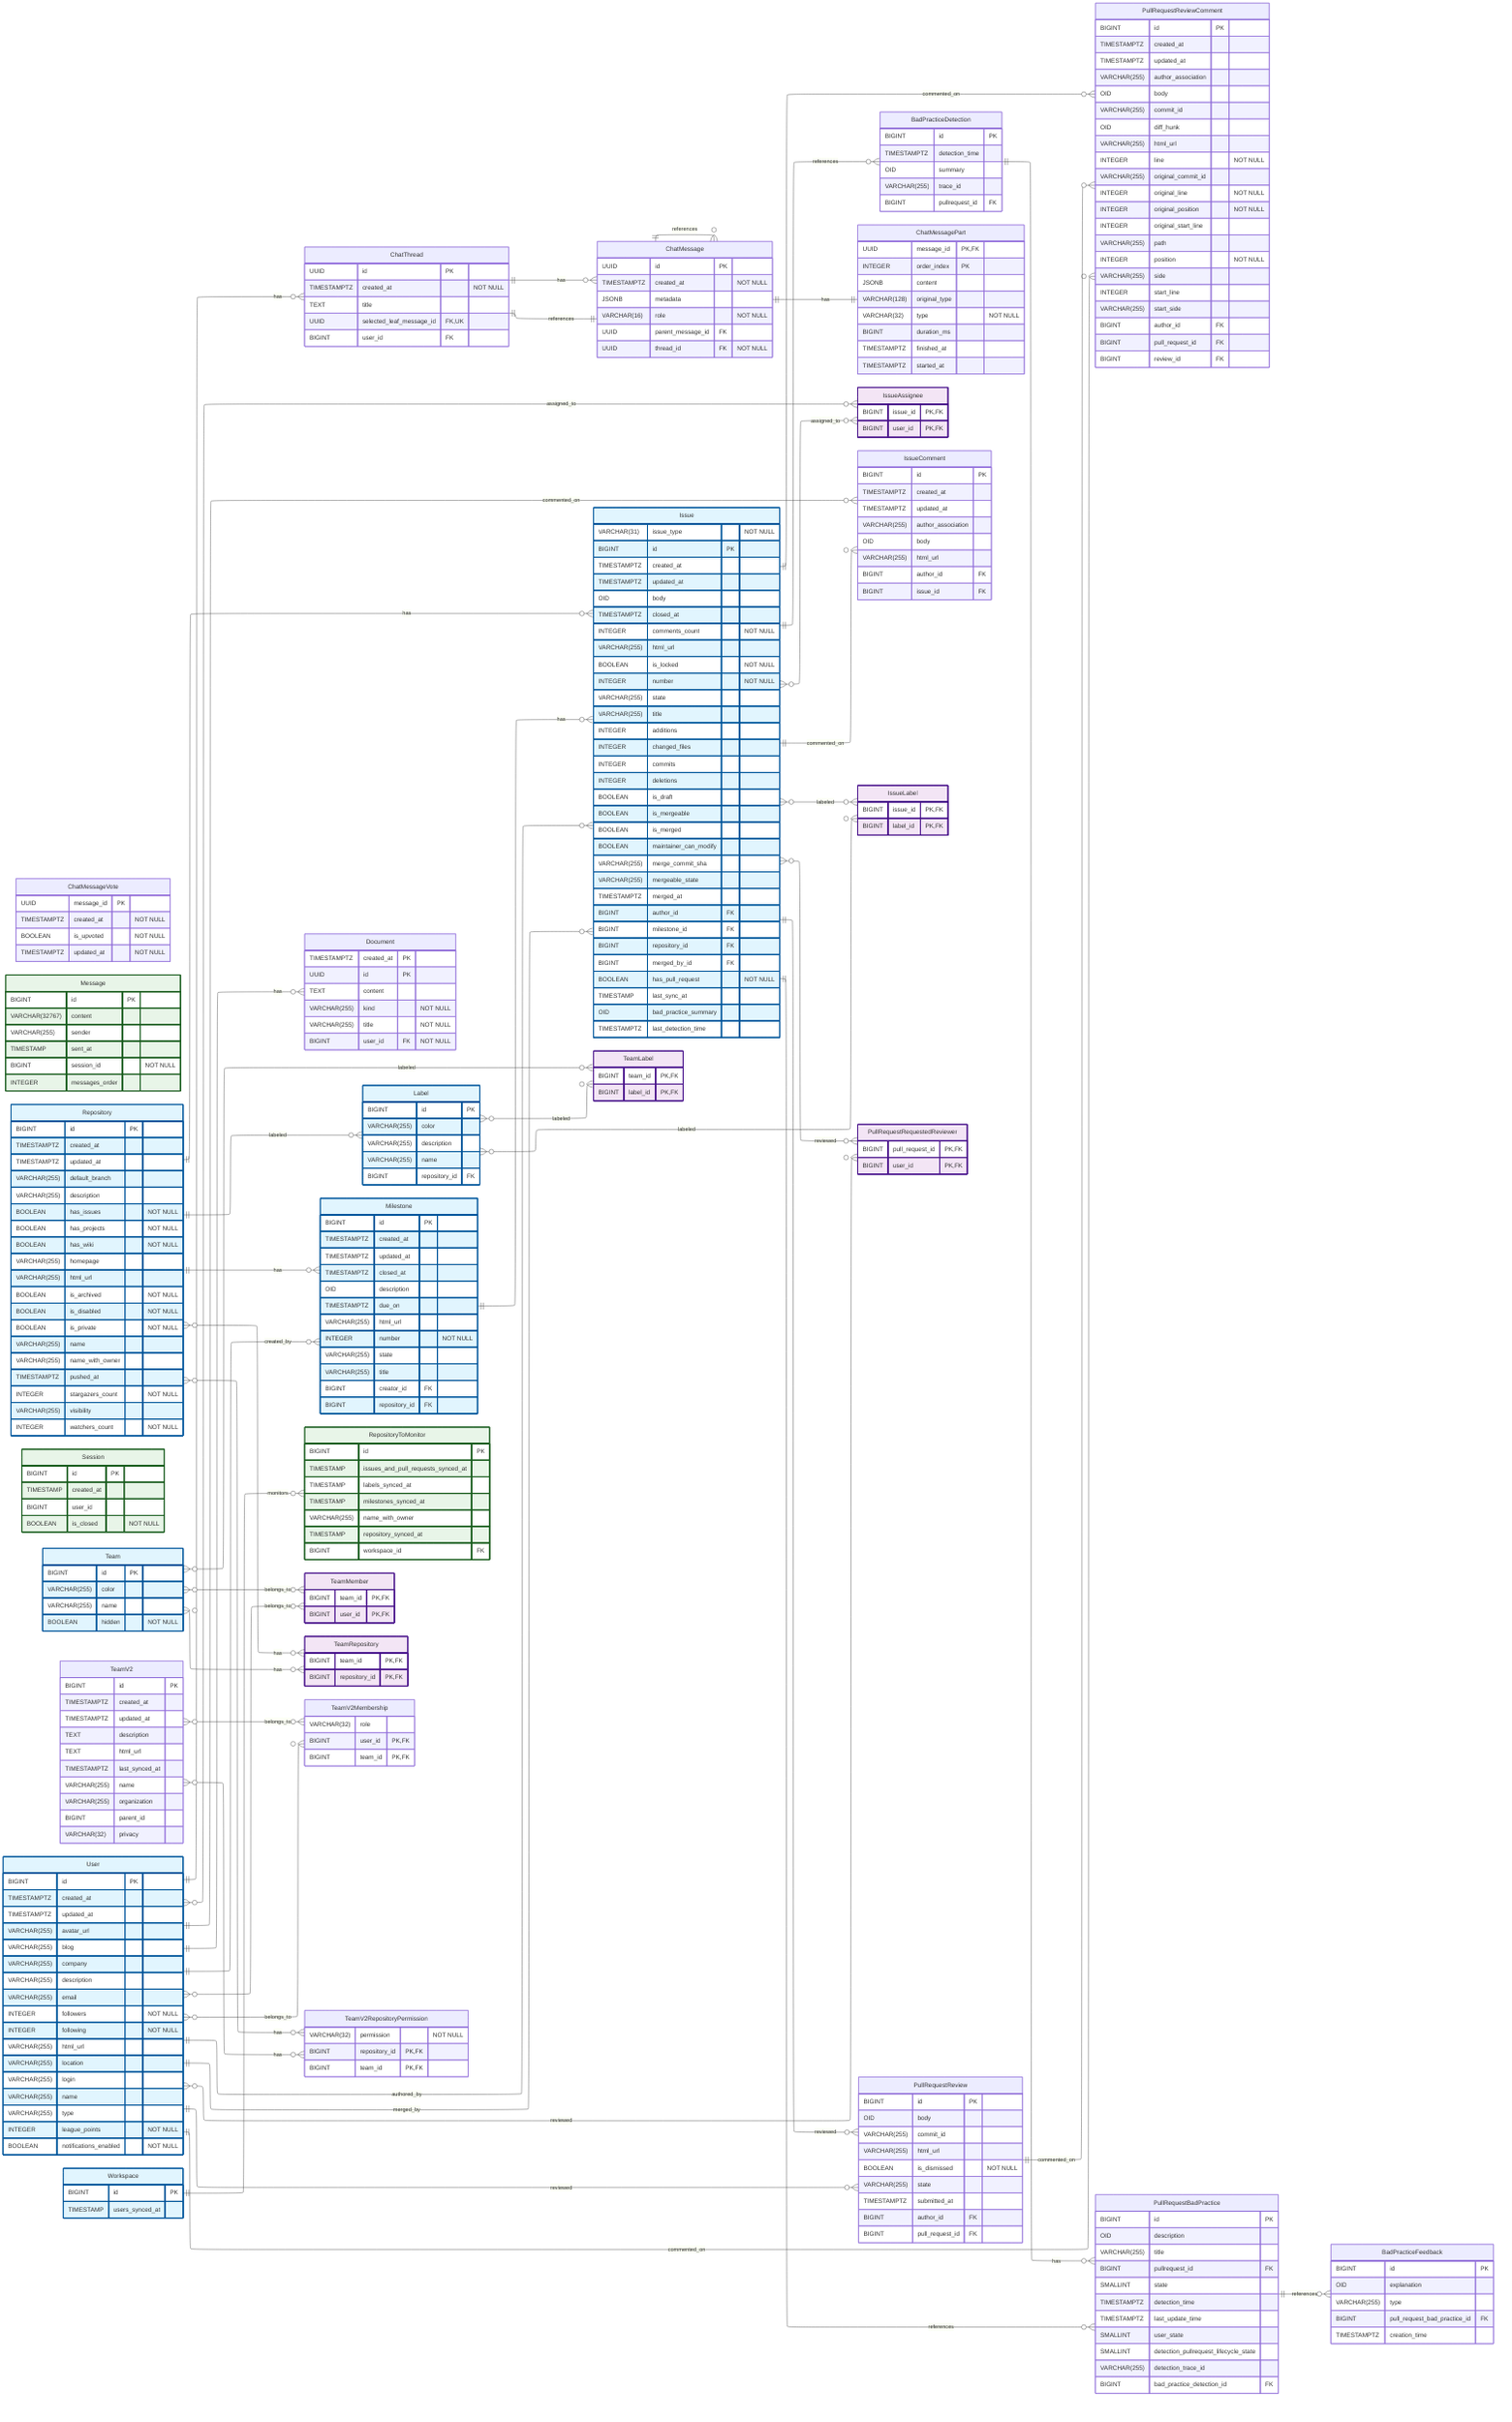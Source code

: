---
config:
    layout: elk
---
erDiagram
    %% Generated automatically from PostgreSQL database schema
    %% using scripts/generate_mermaid_erd.py
    %% To regenerate: npm run db:erd:generate

    direction LR

    BadPracticeDetection {
        BIGINT id PK
        TIMESTAMPTZ detection_time
        OID summary
        VARCHAR(255) trace_id
        BIGINT pullrequest_id FK
    }

    BadPracticeFeedback {
        BIGINT id PK
        OID explanation
        VARCHAR(255) type
        BIGINT pull_request_bad_practice_id FK
        TIMESTAMPTZ creation_time
    }

    ChatMessage {
        UUID id PK
        TIMESTAMPTZ created_at "NOT NULL"
        JSONB metadata
        VARCHAR(16) role "NOT NULL"
        UUID parent_message_id FK
        UUID thread_id FK "NOT NULL"
    }

    ChatMessagePart {
        UUID message_id PK,FK
        INTEGER order_index PK
        JSONB content
        VARCHAR(128) original_type
        VARCHAR(32) type "NOT NULL"
        BIGINT duration_ms
        TIMESTAMPTZ finished_at
        TIMESTAMPTZ started_at
    }

    ChatMessageVote {
        UUID message_id PK
        TIMESTAMPTZ created_at "NOT NULL"
        BOOLEAN is_upvoted "NOT NULL"
        TIMESTAMPTZ updated_at "NOT NULL"
    }

    ChatThread {
        UUID id PK
        TIMESTAMPTZ created_at "NOT NULL"
        TEXT title
        UUID selected_leaf_message_id FK,UK
        BIGINT user_id FK
    }

    Document {
        TIMESTAMPTZ created_at PK
        UUID id PK
        TEXT content
        VARCHAR(255) kind "NOT NULL"
        VARCHAR(255) title "NOT NULL"
        BIGINT user_id FK "NOT NULL"
    }

    Issue {
        VARCHAR(31) issue_type "NOT NULL"
        BIGINT id PK
        TIMESTAMPTZ created_at
        TIMESTAMPTZ updated_at
        OID body
        TIMESTAMPTZ closed_at
        INTEGER comments_count "NOT NULL"
        VARCHAR(255) html_url
        BOOLEAN is_locked "NOT NULL"
        INTEGER number "NOT NULL"
        VARCHAR(255) state
        VARCHAR(255) title
        INTEGER additions
        INTEGER changed_files
        INTEGER commits
        INTEGER deletions
        BOOLEAN is_draft
        BOOLEAN is_mergeable
        BOOLEAN is_merged
        BOOLEAN maintainer_can_modify
        VARCHAR(255) merge_commit_sha
        VARCHAR(255) mergeable_state
        TIMESTAMPTZ merged_at
        BIGINT author_id FK
        BIGINT milestone_id FK
        BIGINT repository_id FK
        BIGINT merged_by_id FK
        BOOLEAN has_pull_request "NOT NULL"
        TIMESTAMP last_sync_at
        OID bad_practice_summary
        TIMESTAMPTZ last_detection_time
    }

    IssueAssignee {
        BIGINT issue_id PK,FK
        BIGINT user_id PK,FK
    }

    IssueComment {
        BIGINT id PK
        TIMESTAMPTZ created_at
        TIMESTAMPTZ updated_at
        VARCHAR(255) author_association
        OID body
        VARCHAR(255) html_url
        BIGINT author_id FK
        BIGINT issue_id FK
    }

    IssueLabel {
        BIGINT issue_id PK,FK
        BIGINT label_id PK,FK
    }

    Label {
        BIGINT id PK
        VARCHAR(255) color
        VARCHAR(255) description
        VARCHAR(255) name
        BIGINT repository_id FK
    }

    Message {
        BIGINT id PK
        VARCHAR(32767) content
        VARCHAR(255) sender
        TIMESTAMP sent_at
        BIGINT session_id "NOT NULL"
        INTEGER messages_order
    }

    Milestone {
        BIGINT id PK
        TIMESTAMPTZ created_at
        TIMESTAMPTZ updated_at
        TIMESTAMPTZ closed_at
        OID description
        TIMESTAMPTZ due_on
        VARCHAR(255) html_url
        INTEGER number "NOT NULL"
        VARCHAR(255) state
        VARCHAR(255) title
        BIGINT creator_id FK
        BIGINT repository_id FK
    }

    PullRequestRequestedReviewer {
        BIGINT pull_request_id PK,FK
        BIGINT user_id PK,FK
    }

    PullRequestReview {
        BIGINT id PK
        OID body
        VARCHAR(255) commit_id
        VARCHAR(255) html_url
        BOOLEAN is_dismissed "NOT NULL"
        VARCHAR(255) state
        TIMESTAMPTZ submitted_at
        BIGINT author_id FK
        BIGINT pull_request_id FK
    }

    PullRequestReviewComment {
        BIGINT id PK
        TIMESTAMPTZ created_at
        TIMESTAMPTZ updated_at
        VARCHAR(255) author_association
        OID body
        VARCHAR(255) commit_id
        OID diff_hunk
        VARCHAR(255) html_url
        INTEGER line "NOT NULL"
        VARCHAR(255) original_commit_id
        INTEGER original_line "NOT NULL"
        INTEGER original_position "NOT NULL"
        INTEGER original_start_line
        VARCHAR(255) path
        INTEGER position "NOT NULL"
        VARCHAR(255) side
        INTEGER start_line
        VARCHAR(255) start_side
        BIGINT author_id FK
        BIGINT pull_request_id FK
        BIGINT review_id FK
    }

    PullRequestBadPractice {
        BIGINT id PK
        OID description
        VARCHAR(255) title
        BIGINT pullrequest_id FK
        SMALLINT state
        TIMESTAMPTZ detection_time
        TIMESTAMPTZ last_update_time
        SMALLINT user_state
        SMALLINT detection_pullrequest_lifecycle_state
        VARCHAR(255) detection_trace_id
        BIGINT bad_practice_detection_id FK
    }

    Repository {
        BIGINT id PK
        TIMESTAMPTZ created_at
        TIMESTAMPTZ updated_at
        VARCHAR(255) default_branch
        VARCHAR(255) description
        BOOLEAN has_issues "NOT NULL"
        BOOLEAN has_projects "NOT NULL"
        BOOLEAN has_wiki "NOT NULL"
        VARCHAR(255) homepage
        VARCHAR(255) html_url
        BOOLEAN is_archived "NOT NULL"
        BOOLEAN is_disabled "NOT NULL"
        BOOLEAN is_private "NOT NULL"
        VARCHAR(255) name
        VARCHAR(255) name_with_owner
        TIMESTAMPTZ pushed_at
        INTEGER stargazers_count "NOT NULL"
        VARCHAR(255) visibility
        INTEGER watchers_count "NOT NULL"
    }

    RepositoryToMonitor {
        BIGINT id PK
        TIMESTAMP issues_and_pull_requests_synced_at
        TIMESTAMP labels_synced_at
        TIMESTAMP milestones_synced_at
        VARCHAR(255) name_with_owner
        TIMESTAMP repository_synced_at
        BIGINT workspace_id FK
    }

    Session {
        BIGINT id PK
        TIMESTAMP created_at
        BIGINT user_id
        BOOLEAN is_closed "NOT NULL"
    }

    Team {
        BIGINT id PK
        VARCHAR(255) color
        VARCHAR(255) name
        BOOLEAN hidden "NOT NULL"
    }

    TeamLabel {
        BIGINT team_id PK,FK
        BIGINT label_id PK,FK
    }

    TeamMember {
        BIGINT team_id PK,FK
        BIGINT user_id PK,FK
    }

    TeamRepository {
        BIGINT team_id PK,FK
        BIGINT repository_id PK,FK
    }

    TeamV2 {
        BIGINT id PK
        TIMESTAMPTZ created_at
        TIMESTAMPTZ updated_at
        TEXT description
        TEXT html_url
        TIMESTAMPTZ last_synced_at
        VARCHAR(255) name
        VARCHAR(255) organization
        BIGINT parent_id
        VARCHAR(32) privacy
    }

    TeamV2Membership {
        VARCHAR(32) role
        BIGINT user_id PK,FK
        BIGINT team_id PK,FK
    }

    TeamV2RepositoryPermission {
        VARCHAR(32) permission "NOT NULL"
        BIGINT repository_id PK,FK
        BIGINT team_id PK,FK
    }

    User {
        BIGINT id PK
        TIMESTAMPTZ created_at
        TIMESTAMPTZ updated_at
        VARCHAR(255) avatar_url
        VARCHAR(255) blog
        VARCHAR(255) company
        VARCHAR(255) description
        VARCHAR(255) email
        INTEGER followers "NOT NULL"
        INTEGER following "NOT NULL"
        VARCHAR(255) html_url
        VARCHAR(255) location
        VARCHAR(255) login
        VARCHAR(255) name
        VARCHAR(255) type
        INTEGER league_points "NOT NULL"
        BOOLEAN notifications_enabled "NOT NULL"
    }

    Workspace {
        BIGINT id PK
        TIMESTAMP users_synced_at
    }

    %% Relationships
    %% One-to-One relationships
    ChatMessage ||--|| ChatMessagePart : has
    ChatMessage ||--|| ChatThread : references

    %% One-to-Many relationships
    Issue ||--o{ BadPracticeDetection : references
    PullRequestBadPractice ||--o{ BadPracticeFeedback : references
    ChatMessage ||--o{ ChatMessage : references
    ChatThread ||--o{ ChatMessage : has
    User ||--o{ ChatThread : has
    User ||--o{ Document : has
    User ||--o{ Issue : authored_by
    User ||--o{ Issue : merged_by
    Milestone ||--o{ Issue : has
    Repository ||--o{ Issue : has
    User ||--o{ IssueComment : commented_on
    Issue ||--o{ IssueComment : commented_on
    Repository ||--o{ Label : labeled
    User ||--o{ Milestone : created_by
    Repository ||--o{ Milestone : has
    User ||--o{ PullRequestReview : reviewed
    Issue ||--o{ PullRequestReview : reviewed
    User ||--o{ PullRequestReviewComment : commented_on
    Issue ||--o{ PullRequestReviewComment : commented_on
    PullRequestReview ||--o{ PullRequestReviewComment : commented_on
    BadPracticeDetection ||--o{ PullRequestBadPractice : has
    Issue ||--o{ PullRequestBadPractice : references
    Workspace ||--o{ RepositoryToMonitor : monitors

    %% Many-to-Many relationships
    Issue }o--o{ IssueAssignee : assigned_to
    User }o--o{ IssueAssignee : assigned_to
    Issue }o--o{ IssueLabel : labeled
    Label }o--o{ IssueLabel : labeled
    Issue }o--o{ PullRequestRequestedReviewer : reviewed
    User }o--o{ PullRequestRequestedReviewer : reviewed
    Label }o--o{ TeamLabel : labeled
    Team }o--o{ TeamLabel : labeled
    Team }o--o{ TeamMember : belongs_to
    User }o--o{ TeamMember : belongs_to
    Repository }o--o{ TeamRepository : has
    Team }o--o{ TeamRepository : has
    TeamV2 }o--o{ TeamV2Membership : belongs_to
    User }o--o{ TeamV2Membership : belongs_to
    Repository }o--o{ TeamV2RepositoryPermission : has
    TeamV2 }o--o{ TeamV2RepositoryPermission : has

    %% Styling
    classDef primaryEntity fill:#e1f5fe,stroke:#01579b,stroke-width:2px
    classDef associationEntity fill:#f3e5f5,stroke:#4a148c,stroke-width:2px
    classDef metadataEntity fill:#e8f5e8,stroke:#1b5e20,stroke-width:2px

    class Issue primaryEntity
    class IssueAssignee associationEntity
    class IssueLabel associationEntity
    class Label primaryEntity
    class Message metadataEntity
    class Milestone primaryEntity
    class PullRequestRequestedReviewer associationEntity
    class Repository primaryEntity
    class RepositoryToMonitor metadataEntity
    class Session metadataEntity
    class Team primaryEntity
    class TeamLabel associationEntity
    class TeamMember associationEntity
    class TeamRepository associationEntity
    class User primaryEntity
    class Workspace primaryEntity